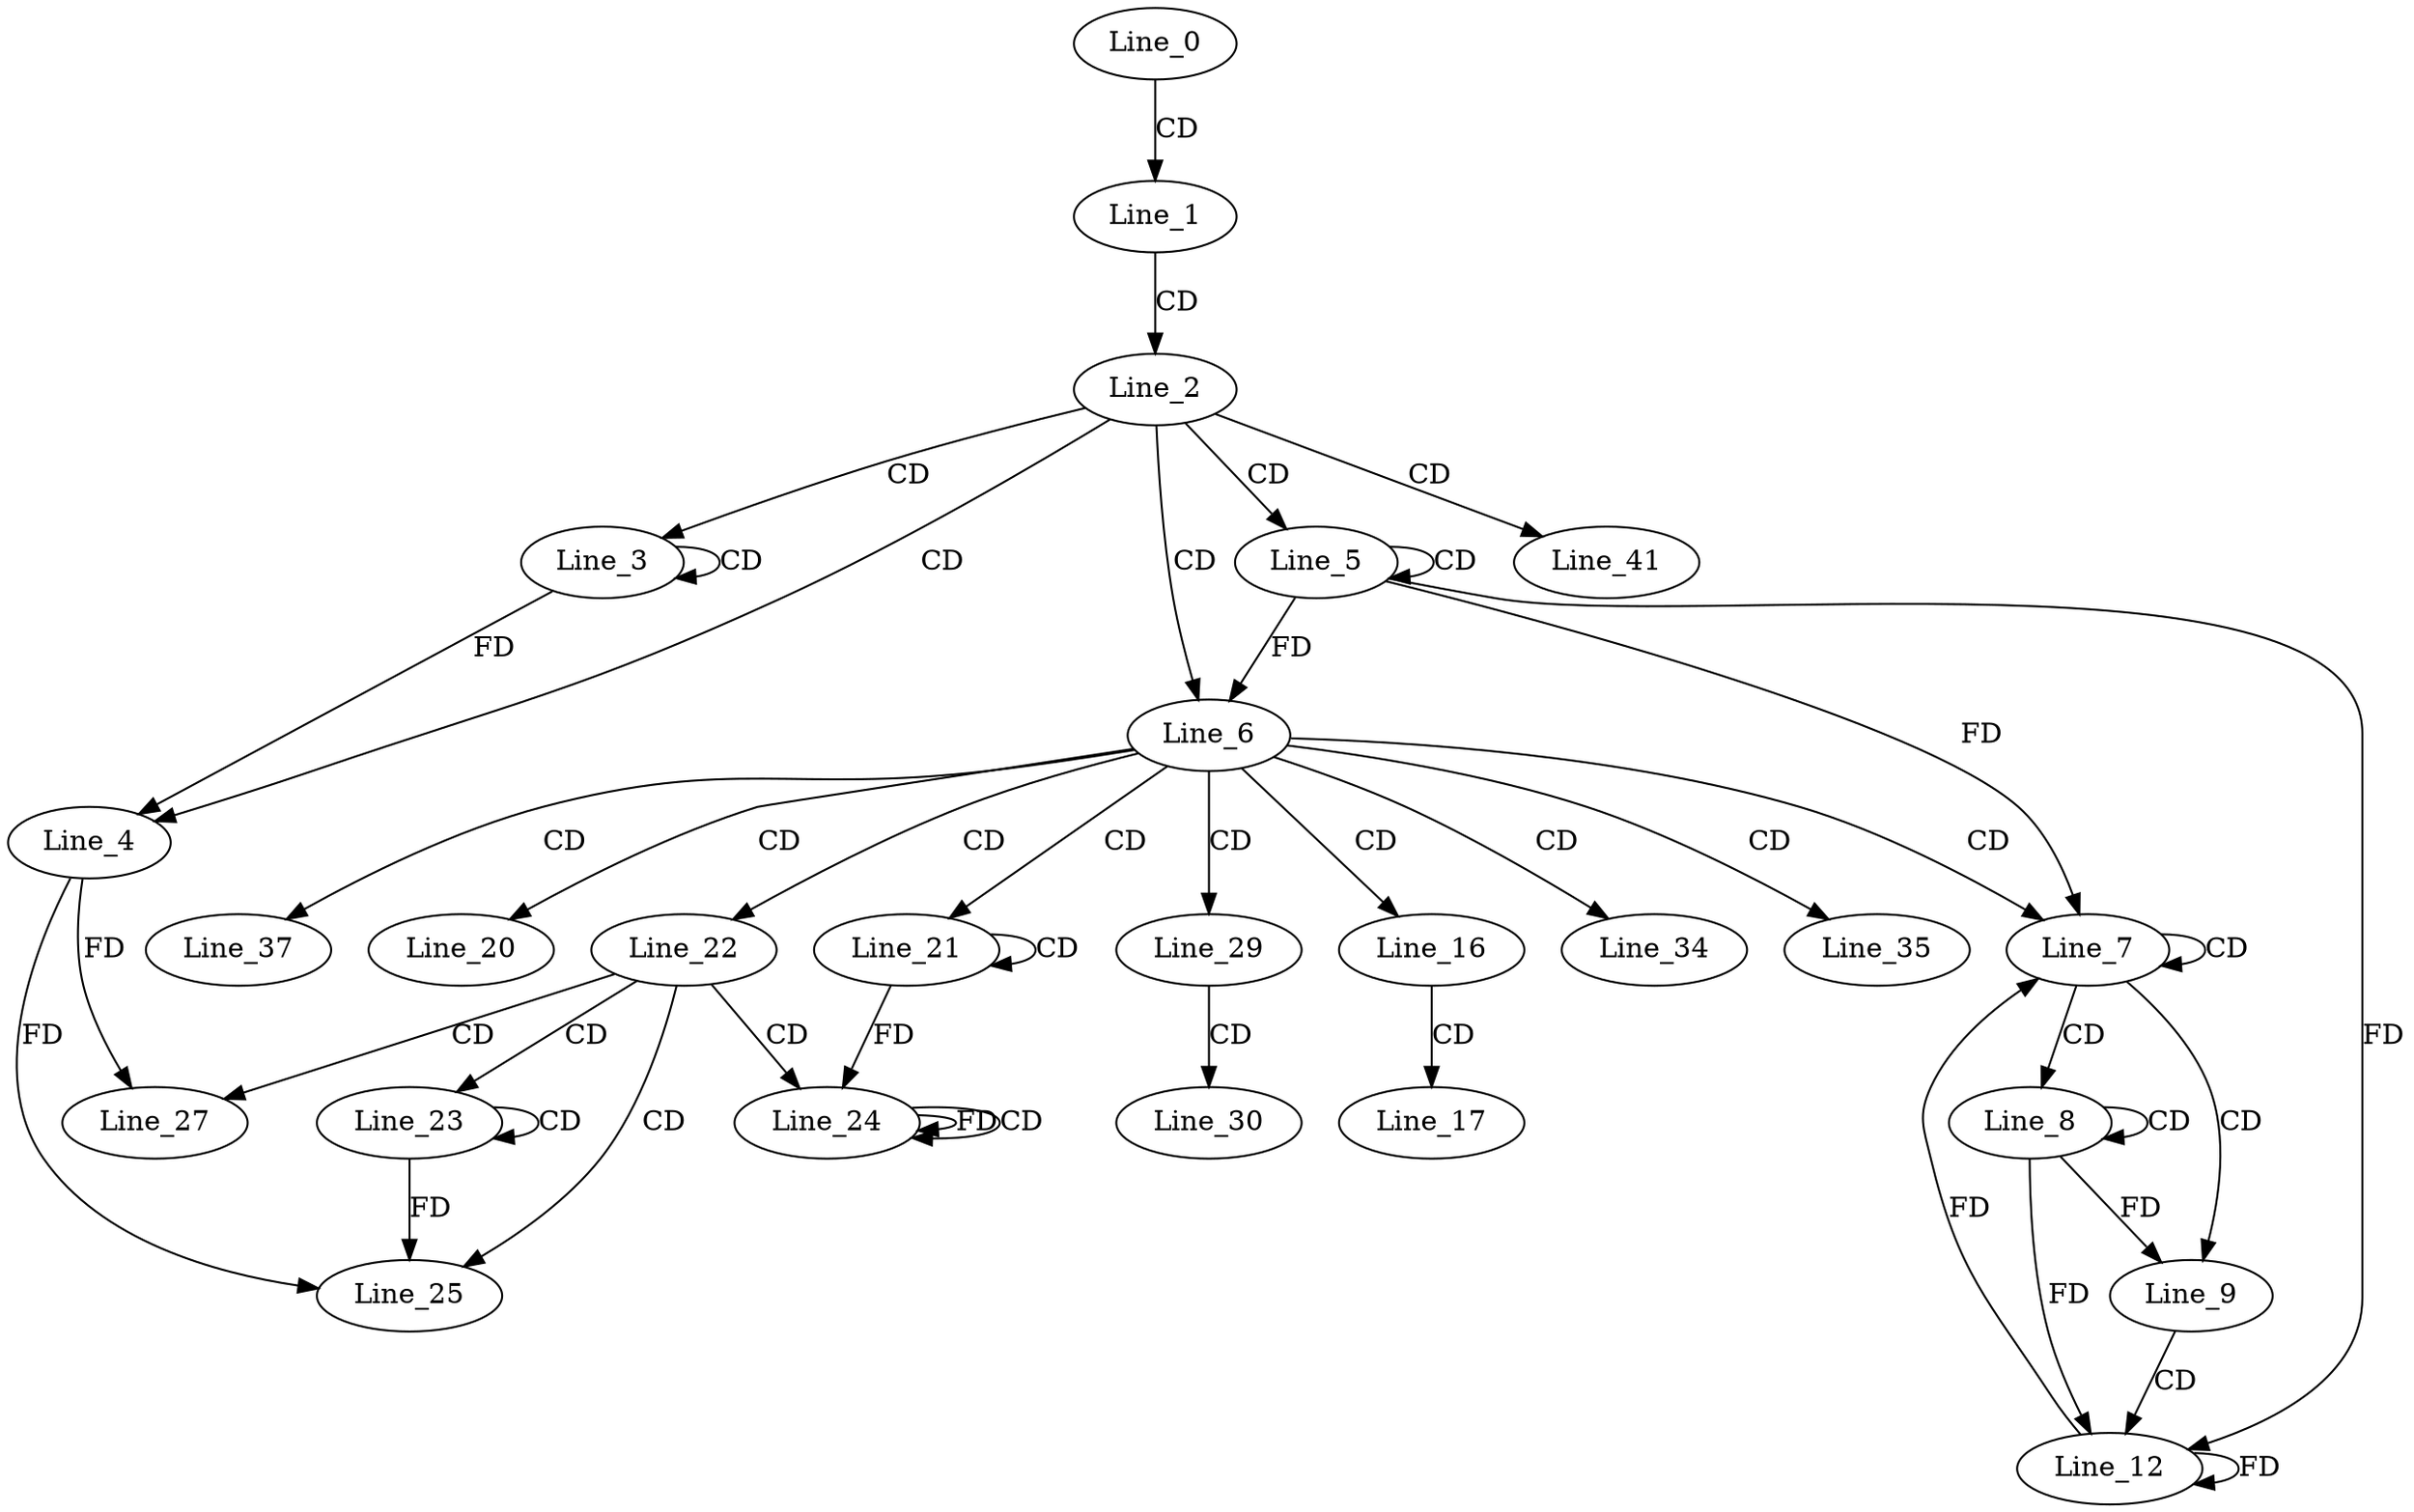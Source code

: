 digraph G {
  Line_0;
  Line_1;
  Line_2;
  Line_3;
  Line_3;
  Line_4;
  Line_4;
  Line_5;
  Line_5;
  Line_6;
  Line_7;
  Line_8;
  Line_8;
  Line_9;
  Line_12;
  Line_16;
  Line_17;
  Line_20;
  Line_21;
  Line_21;
  Line_22;
  Line_23;
  Line_23;
  Line_24;
  Line_24;
  Line_25;
  Line_27;
  Line_29;
  Line_30;
  Line_34;
  Line_35;
  Line_37;
  Line_41;
  Line_0 -> Line_1 [ label="CD" ];
  Line_1 -> Line_2 [ label="CD" ];
  Line_2 -> Line_3 [ label="CD" ];
  Line_3 -> Line_3 [ label="CD" ];
  Line_2 -> Line_4 [ label="CD" ];
  Line_3 -> Line_4 [ label="FD" ];
  Line_2 -> Line_5 [ label="CD" ];
  Line_5 -> Line_5 [ label="CD" ];
  Line_2 -> Line_6 [ label="CD" ];
  Line_5 -> Line_6 [ label="FD" ];
  Line_6 -> Line_7 [ label="CD" ];
  Line_7 -> Line_7 [ label="CD" ];
  Line_5 -> Line_7 [ label="FD" ];
  Line_7 -> Line_8 [ label="CD" ];
  Line_8 -> Line_8 [ label="CD" ];
  Line_7 -> Line_9 [ label="CD" ];
  Line_8 -> Line_9 [ label="FD" ];
  Line_9 -> Line_12 [ label="CD" ];
  Line_12 -> Line_12 [ label="FD" ];
  Line_5 -> Line_12 [ label="FD" ];
  Line_8 -> Line_12 [ label="FD" ];
  Line_6 -> Line_16 [ label="CD" ];
  Line_16 -> Line_17 [ label="CD" ];
  Line_6 -> Line_20 [ label="CD" ];
  Line_6 -> Line_21 [ label="CD" ];
  Line_21 -> Line_21 [ label="CD" ];
  Line_6 -> Line_22 [ label="CD" ];
  Line_22 -> Line_23 [ label="CD" ];
  Line_23 -> Line_23 [ label="CD" ];
  Line_22 -> Line_24 [ label="CD" ];
  Line_21 -> Line_24 [ label="FD" ];
  Line_24 -> Line_24 [ label="FD" ];
  Line_24 -> Line_24 [ label="CD" ];
  Line_22 -> Line_25 [ label="CD" ];
  Line_4 -> Line_25 [ label="FD" ];
  Line_23 -> Line_25 [ label="FD" ];
  Line_22 -> Line_27 [ label="CD" ];
  Line_4 -> Line_27 [ label="FD" ];
  Line_6 -> Line_29 [ label="CD" ];
  Line_29 -> Line_30 [ label="CD" ];
  Line_6 -> Line_34 [ label="CD" ];
  Line_6 -> Line_35 [ label="CD" ];
  Line_6 -> Line_37 [ label="CD" ];
  Line_2 -> Line_41 [ label="CD" ];
  Line_12 -> Line_7 [ label="FD" ];
}
